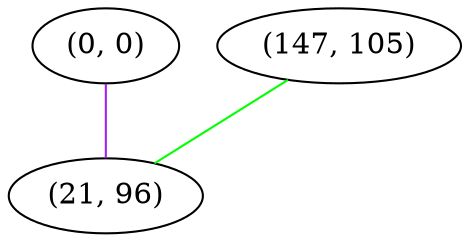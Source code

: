 graph "" {
"(0, 0)";
"(147, 105)";
"(21, 96)";
"(0, 0)" -- "(21, 96)"  [color=purple, key=0, weight=4];
"(147, 105)" -- "(21, 96)"  [color=green, key=0, weight=2];
}
